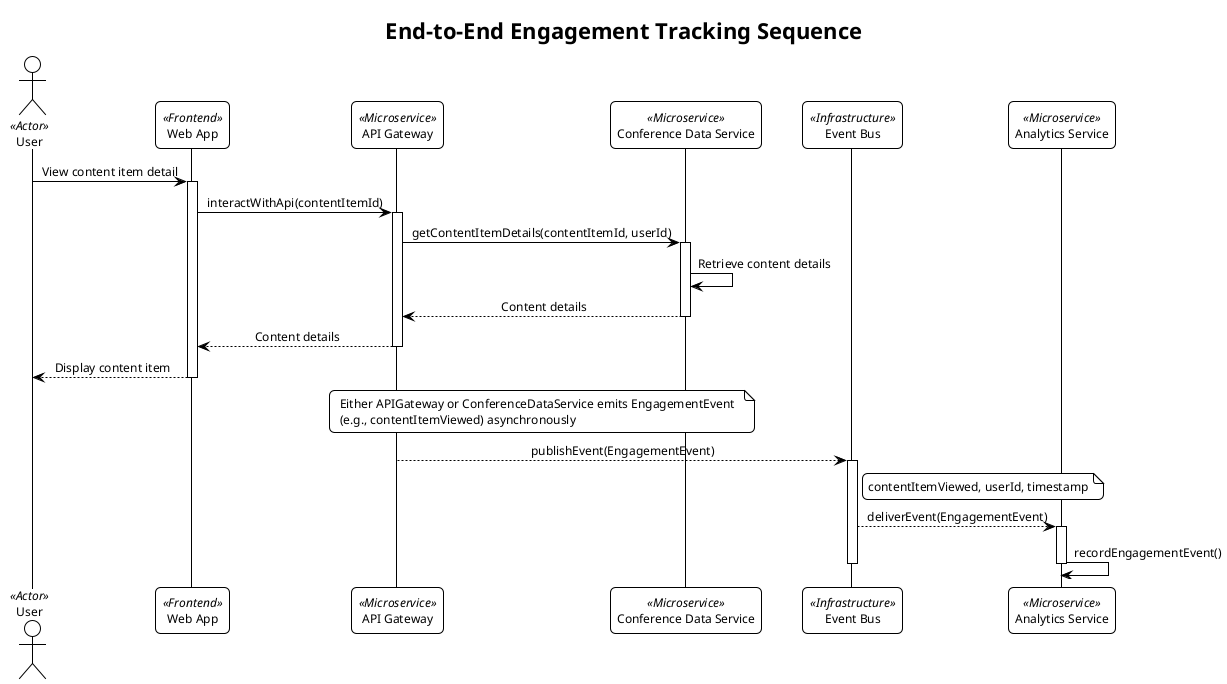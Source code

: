 @startuml EngagementTrackingSequence
!theme plain
skinparam ClassAttributeIconSize 0
skinparam roundcorner 10
skinparam sequenceMessageAlign center
skinparam DefaultFontName "Arial"
skinparam DefaultFontSize 12
skinparam shadowing false

title End-to-End Engagement Tracking Sequence

' ===== Participants =====
actor User <<Actor>>
participant "Web App" as WebApp <<Frontend>>
participant "API Gateway" as APIGateway <<Microservice>>
participant "Conference Data Service" as ConferenceDataService <<Microservice>>
participant "Event Bus" as EventBus <<Infrastructure>>
participant "Analytics Service" as AnalyticsService <<Microservice>>

' ===== Main Flow =====
User -> WebApp: View content item detail
activate WebApp

WebApp -> APIGateway: interactWithApi(contentItemId)
activate APIGateway

APIGateway -> ConferenceDataService: getContentItemDetails(contentItemId, userId)
activate ConferenceDataService

ConferenceDataService -> ConferenceDataService: Retrieve content details
ConferenceDataService --> APIGateway: Content details
deactivate ConferenceDataService

APIGateway --> WebApp: Content details
deactivate APIGateway

WebApp --> User: Display content item
deactivate WebApp

' ===== Engagement Event Emission =====
note over APIGateway, ConferenceDataService
Either APIGateway or ConferenceDataService emits EngagementEvent
(e.g., contentItemViewed) asynchronously
end note

APIGateway --> EventBus: publishEvent(EngagementEvent)
note right of EventBus
contentItemViewed, userId, timestamp
end note
activate EventBus

EventBus --> AnalyticsService: deliverEvent(EngagementEvent)
activate AnalyticsService

AnalyticsService -> AnalyticsService: recordEngagementEvent()
deactivate AnalyticsService
deactivate EventBus

@enduml